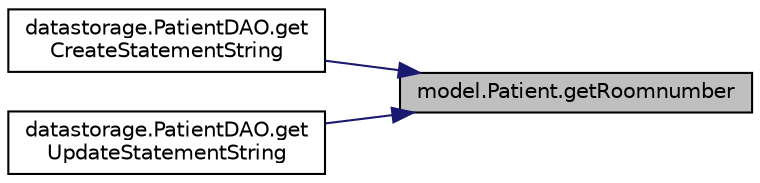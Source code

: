 digraph "model.Patient.getRoomnumber"
{
 // LATEX_PDF_SIZE
  edge [fontname="Helvetica",fontsize="10",labelfontname="Helvetica",labelfontsize="10"];
  node [fontname="Helvetica",fontsize="10",shape=record];
  rankdir="RL";
  Node1 [label="model.Patient.getRoomnumber",height=0.2,width=0.4,color="black", fillcolor="grey75", style="filled", fontcolor="black",tooltip=" "];
  Node1 -> Node2 [dir="back",color="midnightblue",fontsize="10",style="solid",fontname="Helvetica"];
  Node2 [label="datastorage.PatientDAO.get\lCreateStatementString",height=0.2,width=0.4,color="black", fillcolor="white", style="filled",URL="$classdatastorage_1_1_patient_d_a_o.html#aefd80505217647041f73e97d3954a449",tooltip=" "];
  Node1 -> Node3 [dir="back",color="midnightblue",fontsize="10",style="solid",fontname="Helvetica"];
  Node3 [label="datastorage.PatientDAO.get\lUpdateStatementString",height=0.2,width=0.4,color="black", fillcolor="white", style="filled",URL="$classdatastorage_1_1_patient_d_a_o.html#ad1c346493af83f65b8b5b5198f9c7e55",tooltip=" "];
}
